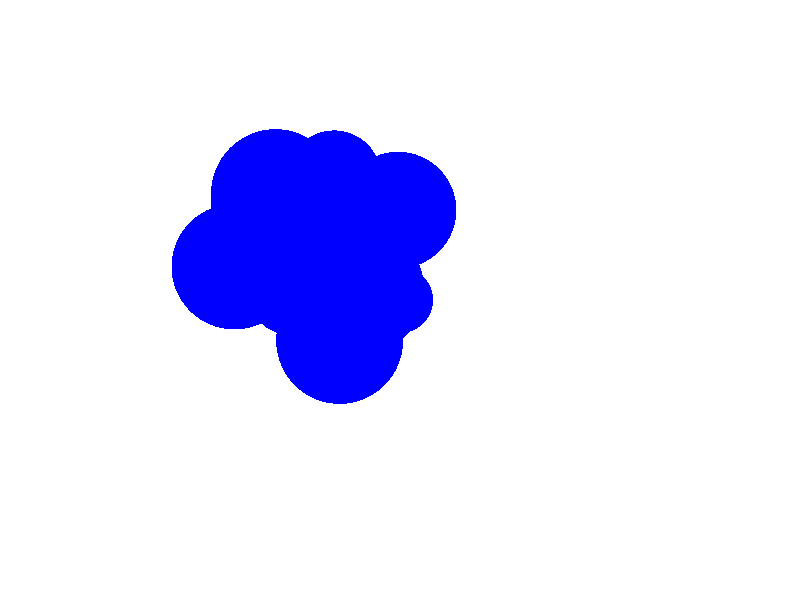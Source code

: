 #include "colors.inc"
camera {
  sky <0,0,1>           
  direction <-1,0,0>      
  right <-4/3,0,0>      
  location <20,-20,20> 
  look_at <0,0,0>     
  angle 10      
}
global_settings { ambient_light White }
light_source {
  <10,-10,20>   
  color White*2 
}
background { color White }
sphere{<-0.29914715180172463,-0.6297876272727898,0.9199083332348652>,0.25 texture{pigment{color Blue}}}
sphere{<-0.12531532419594177,-0.8511568001545402,0.4864142052737218>,0.2699009141270568 texture{pigment{color Blue}}}
sphere{<-0.327447052570242,-0.7152480543708293,0.6106740132857731>,0.25573580199200585 texture{pigment{color Blue}}}
sphere{<-0.48205295523524466,-0.7893419483995472,0.6287844717618531>,0.2869575689717322 texture{pigment{color Blue}}}
sphere{<0.507071764147516,-1.094229172922462,0.8175465449811905>,0.4568131664949854 texture{pigment{color Blue}}}
sphere{<0.3043536131110477,-0.32511688990684434,1.1239887336240515>,0.4290789171512451 texture{pigment{color Blue}}}
sphere{<0.006630321164917909,-0.48445441626374947,0.9369429992634659>,0.25079266856613325 texture{pigment{color Blue}}}
sphere{<0.004107165521150769,-0.7393158309402256,1.0727388399773323>,0.2513237094392622 texture{pigment{color Blue}}}
sphere{<-0.39182839884754606,-0.7225694767766898,0.9845152631512052>,0.2798587973786537 texture{pigment{color Blue}}}
sphere{<0.29543134194524995,-0.7524289001378764,0.8397164640321766>,0.2660208796808004 texture{pigment{color Blue}}}
sphere{<-0.478631506749832,-0.7788967705363717,0.48692803638718407>,0.3123564036666847 texture{pigment{color Blue}}}
sphere{<-0.05199759632125619,-0.6152268266115964,0.5382541760982611>,0.2539820115278609 texture{pigment{color Blue}}}
sphere{<-0.1926227027970875,-0.3142307131213671,0.8681731914724438>,0.2839047089466274 texture{pigment{color Blue}}}
sphere{<0.06590315270989684,-1.190532421788186,0.7113214001467939>,0.3256391579768694 texture{pigment{color Blue}}}
sphere{<-0.1246423485211855,-0.3103413705296493,0.1839046617295752>,0.4908305938638575 texture{pigment{color Blue}}}
sphere{<0.017559770746822325,-0.9123462297794457,0.5540614807349492>,0.2580058640985182 texture{pigment{color Blue}}}
sphere{<0.00895705481229446,-0.9702577412011743,1.0495544319291297>,0.25596106375208727 texture{pigment{color Blue}}}
sphere{<-0.46706617746187834,-1.2639872041080975,0.6997303130810648>,0.4630619645087012 texture{pigment{color Blue}}}
sphere{<0.1069510200691595,-0.8125684223109252,0.8303093267385838>,0.2505752427954571 texture{pigment{color Blue}}}
sphere{<-0.33298570975794883,-0.4496571960254864,0.8667555970717347>,0.2990959487789198 texture{pigment{color Blue}}}
sphere{<0.007105645013903575,-1.1162573422596207,1.0232522712160306>,0.3283958676473514 texture{pigment{color Blue}}}
sphere{<-0.1113020860708689,-0.3347011877243348,0.7202223542695734>,0.2514982964473616 texture{pigment{color Blue}}}
sphere{<-0.3245351661776677,-0.8720733919249983,1.0095105342148252>,0.27680018119772853 texture{pigment{color Blue}}}
sphere{<0.41161912364095077,-0.9350931789990037,1.2171496474531134>,0.4864008501228642 texture{pigment{color Blue}}}
sphere{<0.2446539221510486,-0.8770415349086597,0.193743260942356>,0.4700941272641178 texture{pigment{color Blue}}}
sphere{<0.1886161619663863,-0.8217791881958582,0.5989587404370207>,0.2509935639664428 texture{pigment{color Blue}}}
sphere{<-0.16394260847724923,-0.7593805945019795,0.501999399362344>,0.25 texture{pigment{color Blue}}}
sphere{<-0.11370323553112247,-0.9729865485918726,0.5345203736949757>,0.26505509324382787 texture{pigment{color Blue}}}
sphere{<-0.21312586685958926,-0.4945235249596372,0.5679976952124279>,0.2508520163476594 texture{pigment{color Blue}}}
sphere{<0.20150124642619144,-0.5720498721859552,0.9092476099654904>,0.25206992888584073 texture{pigment{color Blue}}}
sphere{<0.025885127335758415,-0.7181638226447279,0.3977205155423834>,0.25391675423782734 texture{pigment{color Blue}}}
sphere{<0.010751726399168781,-0.3883729289402641,0.9075499679906665>,0.2540308586961498 texture{pigment{color Blue}}}
sphere{<-0.2849438257425333,-1.0705880858125267,1.2513078837650213>,0.427588424900735 texture{pigment{color Blue}}}
sphere{<0.27460758085203013,-0.6604891565018167,0.7555941193155392>,0.2528306676660881 texture{pigment{color Blue}}}
sphere{<-0.7535661866587394,-0.5642183107435598,0.880978183002518>,0.4825400650962526 texture{pigment{color Blue}}}
sphere{<0.2696038790826257,-0.5757211772381031,0.650535941949605>,0.25944118041538067 texture{pigment{color Blue}}}
sphere{<-0.1582984573373138,-0.5277796468171041,1.2876388028506065>,0.3485196439884215 texture{pigment{color Blue}}}
sphere{<0.18924245588298727,-0.9028960952702314,0.7218537936903049>,0.25136791136159037 texture{pigment{color Blue}}}
sphere{<-0.1821632048466299,-0.5931651340114513,0.8965489836024481>,0.2513237094392622 texture{pigment{color Blue}}}
sphere{<-0.23085101888695325,-0.9546137464482595,0.7434408534177296>,0.25242725825735585 texture{pigment{color Blue}}}
sphere{<0.00323107985758439,-0.6795191434034498,0.7696808485064172>,0.25 texture{pigment{color Blue}}}
sphere{<-0.08644350061435895,-0.6929638629279712,0.9538876377315088>,0.2512859245463273 texture{pigment{color Blue}}}
sphere{<-0.09460710114132029,-1.022439734925348,0.7373661531093251>,0.25 texture{pigment{color Blue}}}
sphere{<-0.18503884212325972,-0.38796019308804797,0.7882468658873989>,0.2515487368227888 texture{pigment{color Blue}}}
sphere{<-0.18488525173491618,-0.9447048908747192,0.9074460803530982>,0.25142725914311653 texture{pigment{color Blue}}}
sphere{<0.006533796989759536,-0.484579914075678,0.5502870726690379>,0.2505752427954571 texture{pigment{color Blue}}}
sphere{<0.10103766954161687,-0.4491081366893969,0.6555912886984808>,0.25225542487063096 texture{pigment{color Blue}}}
sphere{<0.18376743374031296,-0.5455883529236414,0.5092850928488689>,0.2542388435652793 texture{pigment{color Blue}}}
sphere{<-0.16218906134462013,-0.6511960584482218,0.4899094828061309>,0.2513407670317976 texture{pigment{color Blue}}}
sphere{<0.0,0.0,0.0>,0.25 texture{pigment{color Blue}}}
